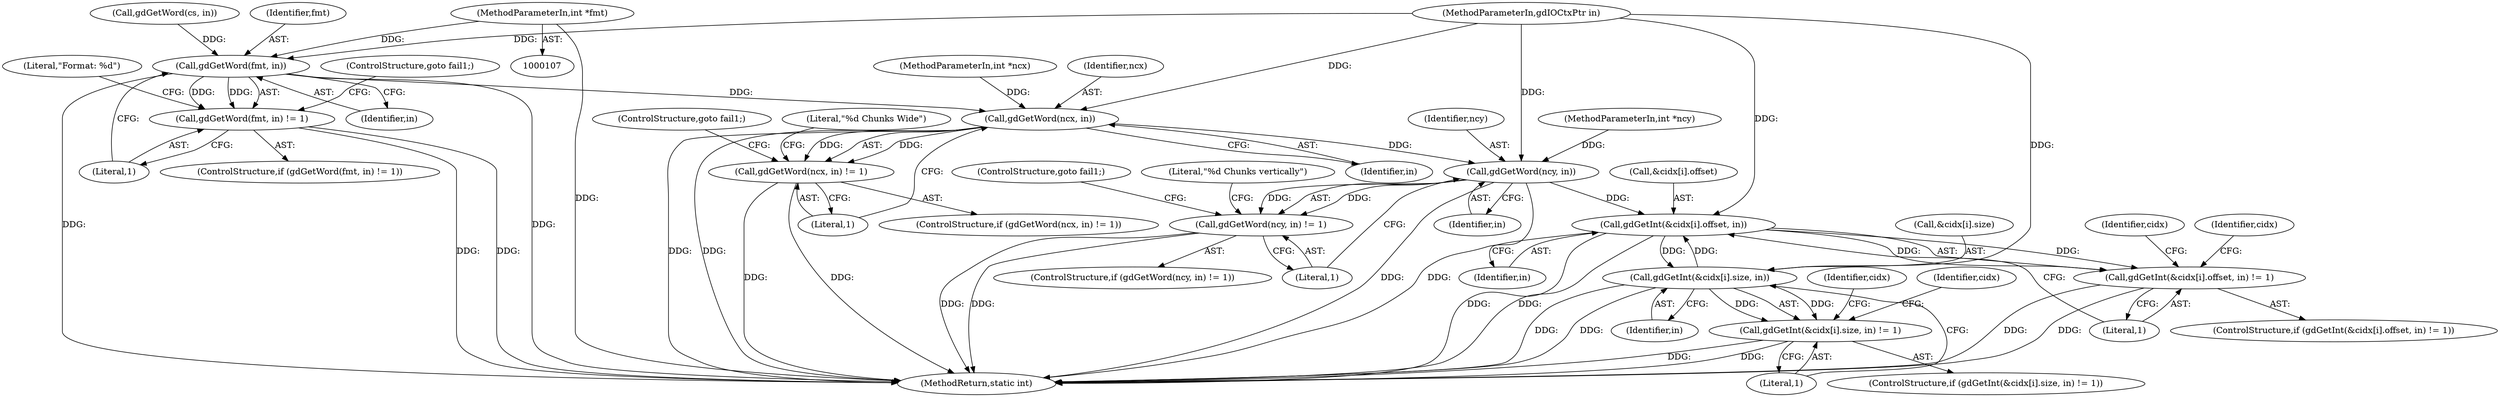 digraph "0_php-src_7722455726bec8c53458a32851d2a87982cf0eac?w=1@pointer" {
"1000113" [label="(MethodParameterIn,int *fmt)"];
"1000261" [label="(Call,gdGetWord(fmt, in))"];
"1000260" [label="(Call,gdGetWord(fmt, in) != 1)"];
"1000301" [label="(Call,gdGetWord(ncx, in))"];
"1000300" [label="(Call,gdGetWord(ncx, in) != 1)"];
"1000314" [label="(Call,gdGetWord(ncy, in))"];
"1000313" [label="(Call,gdGetWord(ncy, in) != 1)"];
"1000382" [label="(Call,gdGetInt(&cidx[i].offset, in))"];
"1000381" [label="(Call,gdGetInt(&cidx[i].offset, in) != 1)"];
"1000397" [label="(Call,gdGetInt(&cidx[i].size, in))"];
"1000396" [label="(Call,gdGetInt(&cidx[i].size, in) != 1)"];
"1000299" [label="(ControlStructure,if (gdGetWord(ncx, in) != 1))"];
"1000114" [label="(MethodParameterIn,int *ncx)"];
"1000313" [label="(Call,gdGetWord(ncy, in) != 1)"];
"1000389" [label="(Identifier,in)"];
"1000263" [label="(Identifier,in)"];
"1000309" [label="(Literal,\"%d Chunks Wide\")"];
"1000383" [label="(Call,&cidx[i].offset)"];
"1000390" [label="(Literal,1)"];
"1000264" [label="(Literal,1)"];
"1000314" [label="(Call,gdGetWord(ncy, in))"];
"1000115" [label="(MethodParameterIn,int *ncy)"];
"1000380" [label="(ControlStructure,if (gdGetInt(&cidx[i].offset, in) != 1))"];
"1000381" [label="(Call,gdGetInt(&cidx[i].offset, in) != 1)"];
"1000261" [label="(Call,gdGetWord(fmt, in))"];
"1000269" [label="(Literal,\"Format: %d\")"];
"1000266" [label="(ControlStructure,goto fail1;)"];
"1000315" [label="(Identifier,ncy)"];
"1000408" [label="(Identifier,cidx)"];
"1000442" [label="(MethodReturn,static int)"];
"1000395" [label="(ControlStructure,if (gdGetInt(&cidx[i].size, in) != 1))"];
"1000108" [label="(MethodParameterIn,gdIOCtxPtr in)"];
"1000415" [label="(Identifier,cidx)"];
"1000397" [label="(Call,gdGetInt(&cidx[i].size, in))"];
"1000259" [label="(ControlStructure,if (gdGetWord(fmt, in) != 1))"];
"1000302" [label="(Identifier,ncx)"];
"1000301" [label="(Call,gdGetWord(ncx, in))"];
"1000382" [label="(Call,gdGetInt(&cidx[i].offset, in))"];
"1000405" [label="(Literal,1)"];
"1000231" [label="(Call,gdGetWord(cs, in))"];
"1000260" [label="(Call,gdGetWord(fmt, in) != 1)"];
"1000306" [label="(ControlStructure,goto fail1;)"];
"1000319" [label="(ControlStructure,goto fail1;)"];
"1000113" [label="(MethodParameterIn,int *fmt)"];
"1000312" [label="(ControlStructure,if (gdGetWord(ncy, in) != 1))"];
"1000300" [label="(Call,gdGetWord(ncx, in) != 1)"];
"1000303" [label="(Identifier,in)"];
"1000304" [label="(Literal,1)"];
"1000396" [label="(Call,gdGetInt(&cidx[i].size, in) != 1)"];
"1000317" [label="(Literal,1)"];
"1000401" [label="(Identifier,cidx)"];
"1000398" [label="(Call,&cidx[i].size)"];
"1000393" [label="(Identifier,cidx)"];
"1000404" [label="(Identifier,in)"];
"1000322" [label="(Literal,\"%d Chunks vertically\")"];
"1000316" [label="(Identifier,in)"];
"1000262" [label="(Identifier,fmt)"];
"1000113" -> "1000107"  [label="AST: "];
"1000113" -> "1000442"  [label="DDG: "];
"1000113" -> "1000261"  [label="DDG: "];
"1000261" -> "1000260"  [label="AST: "];
"1000261" -> "1000263"  [label="CFG: "];
"1000262" -> "1000261"  [label="AST: "];
"1000263" -> "1000261"  [label="AST: "];
"1000264" -> "1000261"  [label="CFG: "];
"1000261" -> "1000442"  [label="DDG: "];
"1000261" -> "1000442"  [label="DDG: "];
"1000261" -> "1000260"  [label="DDG: "];
"1000261" -> "1000260"  [label="DDG: "];
"1000231" -> "1000261"  [label="DDG: "];
"1000108" -> "1000261"  [label="DDG: "];
"1000261" -> "1000301"  [label="DDG: "];
"1000260" -> "1000259"  [label="AST: "];
"1000260" -> "1000264"  [label="CFG: "];
"1000264" -> "1000260"  [label="AST: "];
"1000266" -> "1000260"  [label="CFG: "];
"1000269" -> "1000260"  [label="CFG: "];
"1000260" -> "1000442"  [label="DDG: "];
"1000260" -> "1000442"  [label="DDG: "];
"1000301" -> "1000300"  [label="AST: "];
"1000301" -> "1000303"  [label="CFG: "];
"1000302" -> "1000301"  [label="AST: "];
"1000303" -> "1000301"  [label="AST: "];
"1000304" -> "1000301"  [label="CFG: "];
"1000301" -> "1000442"  [label="DDG: "];
"1000301" -> "1000442"  [label="DDG: "];
"1000301" -> "1000300"  [label="DDG: "];
"1000301" -> "1000300"  [label="DDG: "];
"1000114" -> "1000301"  [label="DDG: "];
"1000108" -> "1000301"  [label="DDG: "];
"1000301" -> "1000314"  [label="DDG: "];
"1000300" -> "1000299"  [label="AST: "];
"1000300" -> "1000304"  [label="CFG: "];
"1000304" -> "1000300"  [label="AST: "];
"1000306" -> "1000300"  [label="CFG: "];
"1000309" -> "1000300"  [label="CFG: "];
"1000300" -> "1000442"  [label="DDG: "];
"1000300" -> "1000442"  [label="DDG: "];
"1000314" -> "1000313"  [label="AST: "];
"1000314" -> "1000316"  [label="CFG: "];
"1000315" -> "1000314"  [label="AST: "];
"1000316" -> "1000314"  [label="AST: "];
"1000317" -> "1000314"  [label="CFG: "];
"1000314" -> "1000442"  [label="DDG: "];
"1000314" -> "1000442"  [label="DDG: "];
"1000314" -> "1000313"  [label="DDG: "];
"1000314" -> "1000313"  [label="DDG: "];
"1000115" -> "1000314"  [label="DDG: "];
"1000108" -> "1000314"  [label="DDG: "];
"1000314" -> "1000382"  [label="DDG: "];
"1000313" -> "1000312"  [label="AST: "];
"1000313" -> "1000317"  [label="CFG: "];
"1000317" -> "1000313"  [label="AST: "];
"1000319" -> "1000313"  [label="CFG: "];
"1000322" -> "1000313"  [label="CFG: "];
"1000313" -> "1000442"  [label="DDG: "];
"1000313" -> "1000442"  [label="DDG: "];
"1000382" -> "1000381"  [label="AST: "];
"1000382" -> "1000389"  [label="CFG: "];
"1000383" -> "1000382"  [label="AST: "];
"1000389" -> "1000382"  [label="AST: "];
"1000390" -> "1000382"  [label="CFG: "];
"1000382" -> "1000442"  [label="DDG: "];
"1000382" -> "1000442"  [label="DDG: "];
"1000382" -> "1000381"  [label="DDG: "];
"1000382" -> "1000381"  [label="DDG: "];
"1000397" -> "1000382"  [label="DDG: "];
"1000108" -> "1000382"  [label="DDG: "];
"1000382" -> "1000397"  [label="DDG: "];
"1000381" -> "1000380"  [label="AST: "];
"1000381" -> "1000390"  [label="CFG: "];
"1000390" -> "1000381"  [label="AST: "];
"1000393" -> "1000381"  [label="CFG: "];
"1000401" -> "1000381"  [label="CFG: "];
"1000381" -> "1000442"  [label="DDG: "];
"1000381" -> "1000442"  [label="DDG: "];
"1000397" -> "1000396"  [label="AST: "];
"1000397" -> "1000404"  [label="CFG: "];
"1000398" -> "1000397"  [label="AST: "];
"1000404" -> "1000397"  [label="AST: "];
"1000405" -> "1000397"  [label="CFG: "];
"1000397" -> "1000442"  [label="DDG: "];
"1000397" -> "1000442"  [label="DDG: "];
"1000397" -> "1000396"  [label="DDG: "];
"1000397" -> "1000396"  [label="DDG: "];
"1000108" -> "1000397"  [label="DDG: "];
"1000396" -> "1000395"  [label="AST: "];
"1000396" -> "1000405"  [label="CFG: "];
"1000405" -> "1000396"  [label="AST: "];
"1000408" -> "1000396"  [label="CFG: "];
"1000415" -> "1000396"  [label="CFG: "];
"1000396" -> "1000442"  [label="DDG: "];
"1000396" -> "1000442"  [label="DDG: "];
}
